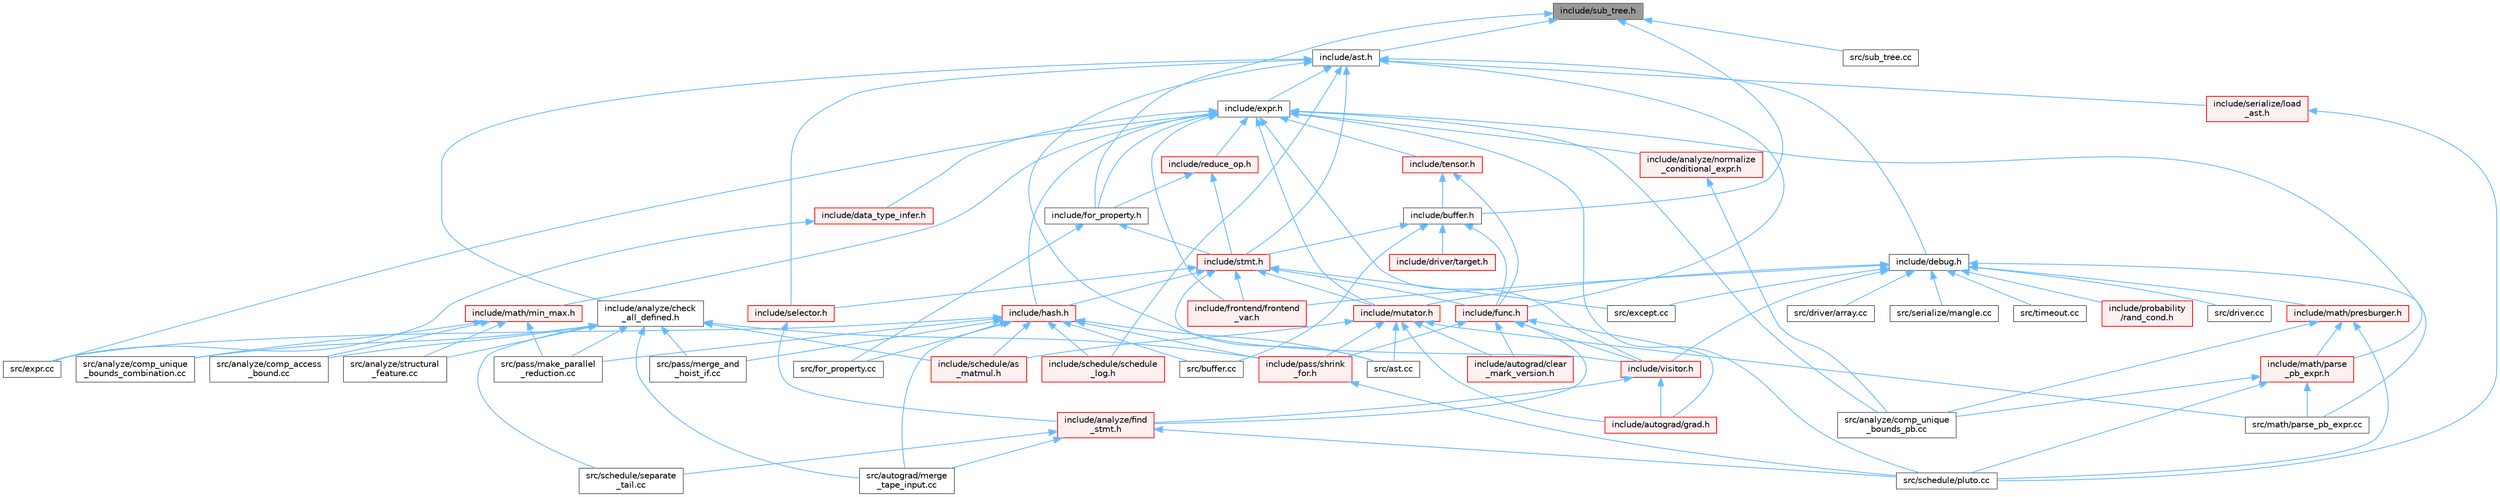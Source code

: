 digraph "include/sub_tree.h"
{
 // LATEX_PDF_SIZE
  bgcolor="transparent";
  edge [fontname=Helvetica,fontsize=10,labelfontname=Helvetica,labelfontsize=10];
  node [fontname=Helvetica,fontsize=10,shape=box,height=0.2,width=0.4];
  Node1 [label="include/sub_tree.h",height=0.2,width=0.4,color="gray40", fillcolor="grey60", style="filled", fontcolor="black",tooltip=" "];
  Node1 -> Node2 [dir="back",color="steelblue1",style="solid"];
  Node2 [label="include/ast.h",height=0.2,width=0.4,color="grey40", fillcolor="white", style="filled",URL="$ast_8h.html",tooltip=" "];
  Node2 -> Node3 [dir="back",color="steelblue1",style="solid"];
  Node3 [label="include/analyze/check\l_all_defined.h",height=0.2,width=0.4,color="grey40", fillcolor="white", style="filled",URL="$check__all__defined_8h.html",tooltip=" "];
  Node3 -> Node4 [dir="back",color="steelblue1",style="solid"];
  Node4 [label="include/pass/shrink\l_for.h",height=0.2,width=0.4,color="red", fillcolor="#FFF0F0", style="filled",URL="$shrink__for_8h.html",tooltip=" "];
  Node4 -> Node10 [dir="back",color="steelblue1",style="solid"];
  Node10 [label="src/schedule/pluto.cc",height=0.2,width=0.4,color="grey40", fillcolor="white", style="filled",URL="$pluto_8cc.html",tooltip=" "];
  Node3 -> Node11 [dir="back",color="steelblue1",style="solid"];
  Node11 [label="include/schedule/as\l_matmul.h",height=0.2,width=0.4,color="red", fillcolor="#FFF0F0", style="filled",URL="$as__matmul_8h.html",tooltip=" "];
  Node3 -> Node43 [dir="back",color="steelblue1",style="solid"];
  Node43 [label="src/analyze/comp_access\l_bound.cc",height=0.2,width=0.4,color="grey40", fillcolor="white", style="filled",URL="$comp__access__bound_8cc.html",tooltip=" "];
  Node3 -> Node44 [dir="back",color="steelblue1",style="solid"];
  Node44 [label="src/analyze/comp_unique\l_bounds_combination.cc",height=0.2,width=0.4,color="grey40", fillcolor="white", style="filled",URL="$comp__unique__bounds__combination_8cc.html",tooltip=" "];
  Node3 -> Node45 [dir="back",color="steelblue1",style="solid"];
  Node45 [label="src/analyze/structural\l_feature.cc",height=0.2,width=0.4,color="grey40", fillcolor="white", style="filled",URL="$structural__feature_8cc.html",tooltip=" "];
  Node3 -> Node46 [dir="back",color="steelblue1",style="solid"];
  Node46 [label="src/autograd/merge\l_tape_input.cc",height=0.2,width=0.4,color="grey40", fillcolor="white", style="filled",URL="$merge__tape__input_8cc.html",tooltip=" "];
  Node3 -> Node47 [dir="back",color="steelblue1",style="solid"];
  Node47 [label="src/pass/make_parallel\l_reduction.cc",height=0.2,width=0.4,color="grey40", fillcolor="white", style="filled",URL="$make__parallel__reduction_8cc.html",tooltip=" "];
  Node3 -> Node48 [dir="back",color="steelblue1",style="solid"];
  Node48 [label="src/pass/merge_and\l_hoist_if.cc",height=0.2,width=0.4,color="grey40", fillcolor="white", style="filled",URL="$merge__and__hoist__if_8cc.html",tooltip=" "];
  Node3 -> Node34 [dir="back",color="steelblue1",style="solid"];
  Node34 [label="src/schedule/separate\l_tail.cc",height=0.2,width=0.4,color="grey40", fillcolor="white", style="filled",URL="$separate__tail_8cc.html",tooltip=" "];
  Node2 -> Node49 [dir="back",color="steelblue1",style="solid"];
  Node49 [label="include/debug.h",height=0.2,width=0.4,color="grey40", fillcolor="white", style="filled",URL="$debug_8h.html",tooltip=" "];
  Node49 -> Node50 [dir="back",color="steelblue1",style="solid"];
  Node50 [label="include/frontend/frontend\l_var.h",height=0.2,width=0.4,color="red", fillcolor="#FFF0F0", style="filled",URL="$frontend__var_8h.html",tooltip=" "];
  Node49 -> Node54 [dir="back",color="steelblue1",style="solid"];
  Node54 [label="include/math/presburger.h",height=0.2,width=0.4,color="red", fillcolor="#FFF0F0", style="filled",URL="$presburger_8h.html",tooltip=" "];
  Node54 -> Node82 [dir="back",color="steelblue1",style="solid"];
  Node82 [label="include/math/parse\l_pb_expr.h",height=0.2,width=0.4,color="red", fillcolor="#FFF0F0", style="filled",URL="$parse__pb__expr_8h.html",tooltip=" "];
  Node82 -> Node65 [dir="back",color="steelblue1",style="solid"];
  Node65 [label="src/analyze/comp_unique\l_bounds_pb.cc",height=0.2,width=0.4,color="grey40", fillcolor="white", style="filled",URL="$comp__unique__bounds__pb_8cc.html",tooltip=" "];
  Node82 -> Node83 [dir="back",color="steelblue1",style="solid"];
  Node83 [label="src/math/parse_pb_expr.cc",height=0.2,width=0.4,color="grey40", fillcolor="white", style="filled",URL="$parse__pb__expr_8cc.html",tooltip=" "];
  Node82 -> Node10 [dir="back",color="steelblue1",style="solid"];
  Node54 -> Node65 [dir="back",color="steelblue1",style="solid"];
  Node54 -> Node10 [dir="back",color="steelblue1",style="solid"];
  Node49 -> Node85 [dir="back",color="steelblue1",style="solid"];
  Node85 [label="include/mutator.h",height=0.2,width=0.4,color="red", fillcolor="#FFF0F0", style="filled",URL="$mutator_8h.html",tooltip=" "];
  Node85 -> Node88 [dir="back",color="steelblue1",style="solid"];
  Node88 [label="include/autograd/clear\l_mark_version.h",height=0.2,width=0.4,color="red", fillcolor="#FFF0F0", style="filled",URL="$clear__mark__version_8h.html",tooltip=" "];
  Node85 -> Node95 [dir="back",color="steelblue1",style="solid"];
  Node95 [label="include/autograd/grad.h",height=0.2,width=0.4,color="red", fillcolor="#FFF0F0", style="filled",URL="$grad_8h.html",tooltip=" "];
  Node85 -> Node4 [dir="back",color="steelblue1",style="solid"];
  Node85 -> Node11 [dir="back",color="steelblue1",style="solid"];
  Node85 -> Node167 [dir="back",color="steelblue1",style="solid"];
  Node167 [label="src/ast.cc",height=0.2,width=0.4,color="grey40", fillcolor="white", style="filled",URL="$ast_8cc.html",tooltip=" "];
  Node85 -> Node83 [dir="back",color="steelblue1",style="solid"];
  Node49 -> Node170 [dir="back",color="steelblue1",style="solid"];
  Node170 [label="include/probability\l/rand_cond.h",height=0.2,width=0.4,color="red", fillcolor="#FFF0F0", style="filled",URL="$rand__cond_8h.html",tooltip=" "];
  Node49 -> Node175 [dir="back",color="steelblue1",style="solid"];
  Node175 [label="include/visitor.h",height=0.2,width=0.4,color="red", fillcolor="#FFF0F0", style="filled",URL="$visitor_8h.html",tooltip=" "];
  Node175 -> Node197 [dir="back",color="steelblue1",style="solid"];
  Node197 [label="include/analyze/find\l_stmt.h",height=0.2,width=0.4,color="red", fillcolor="#FFF0F0", style="filled",URL="$find__stmt_8h.html",tooltip=" "];
  Node197 -> Node46 [dir="back",color="steelblue1",style="solid"];
  Node197 -> Node10 [dir="back",color="steelblue1",style="solid"];
  Node197 -> Node34 [dir="back",color="steelblue1",style="solid"];
  Node175 -> Node95 [dir="back",color="steelblue1",style="solid"];
  Node49 -> Node221 [dir="back",color="steelblue1",style="solid"];
  Node221 [label="src/driver.cc",height=0.2,width=0.4,color="grey40", fillcolor="white", style="filled",URL="$driver_8cc.html",tooltip=" "];
  Node49 -> Node222 [dir="back",color="steelblue1",style="solid"];
  Node222 [label="src/driver/array.cc",height=0.2,width=0.4,color="grey40", fillcolor="white", style="filled",URL="$array_8cc.html",tooltip=" "];
  Node49 -> Node13 [dir="back",color="steelblue1",style="solid"];
  Node13 [label="src/except.cc",height=0.2,width=0.4,color="grey40", fillcolor="white", style="filled",URL="$except_8cc.html",tooltip=" "];
  Node49 -> Node83 [dir="back",color="steelblue1",style="solid"];
  Node49 -> Node223 [dir="back",color="steelblue1",style="solid"];
  Node223 [label="src/serialize/mangle.cc",height=0.2,width=0.4,color="grey40", fillcolor="white", style="filled",URL="$mangle_8cc.html",tooltip=" "];
  Node49 -> Node224 [dir="back",color="steelblue1",style="solid"];
  Node224 [label="src/timeout.cc",height=0.2,width=0.4,color="grey40", fillcolor="white", style="filled",URL="$timeout_8cc.html",tooltip=" "];
  Node2 -> Node225 [dir="back",color="steelblue1",style="solid"];
  Node225 [label="include/expr.h",height=0.2,width=0.4,color="grey40", fillcolor="white", style="filled",URL="$expr_8h.html",tooltip=" "];
  Node225 -> Node226 [dir="back",color="steelblue1",style="solid"];
  Node226 [label="include/analyze/normalize\l_conditional_expr.h",height=0.2,width=0.4,color="red", fillcolor="#FFF0F0", style="filled",URL="$normalize__conditional__expr_8h.html",tooltip=" "];
  Node226 -> Node65 [dir="back",color="steelblue1",style="solid"];
  Node225 -> Node227 [dir="back",color="steelblue1",style="solid"];
  Node227 [label="include/data_type_infer.h",height=0.2,width=0.4,color="red", fillcolor="#FFF0F0", style="filled",URL="$data__type__infer_8h.html",tooltip=" "];
  Node227 -> Node228 [dir="back",color="steelblue1",style="solid"];
  Node228 [label="src/expr.cc",height=0.2,width=0.4,color="grey40", fillcolor="white", style="filled",URL="$expr_8cc.html",tooltip=" "];
  Node225 -> Node229 [dir="back",color="steelblue1",style="solid"];
  Node229 [label="include/for_property.h",height=0.2,width=0.4,color="grey40", fillcolor="white", style="filled",URL="$for__property_8h.html",tooltip=" "];
  Node229 -> Node230 [dir="back",color="steelblue1",style="solid"];
  Node230 [label="include/stmt.h",height=0.2,width=0.4,color="red", fillcolor="#FFF0F0", style="filled",URL="$stmt_8h.html",tooltip=" "];
  Node230 -> Node50 [dir="back",color="steelblue1",style="solid"];
  Node230 -> Node239 [dir="back",color="steelblue1",style="solid"];
  Node239 [label="include/func.h",height=0.2,width=0.4,color="red", fillcolor="#FFF0F0", style="filled",URL="$func_8h.html",tooltip=" "];
  Node239 -> Node197 [dir="back",color="steelblue1",style="solid"];
  Node239 -> Node88 [dir="back",color="steelblue1",style="solid"];
  Node239 -> Node95 [dir="back",color="steelblue1",style="solid"];
  Node239 -> Node4 [dir="back",color="steelblue1",style="solid"];
  Node239 -> Node175 [dir="back",color="steelblue1",style="solid"];
  Node230 -> Node245 [dir="back",color="steelblue1",style="solid"];
  Node245 [label="include/hash.h",height=0.2,width=0.4,color="red", fillcolor="#FFF0F0", style="filled",URL="$hash_8h.html",tooltip=" "];
  Node245 -> Node4 [dir="back",color="steelblue1",style="solid"];
  Node245 -> Node11 [dir="back",color="steelblue1",style="solid"];
  Node245 -> Node246 [dir="back",color="steelblue1",style="solid"];
  Node246 [label="include/schedule/schedule\l_log.h",height=0.2,width=0.4,color="red", fillcolor="#FFF0F0", style="filled",URL="$schedule__log_8h.html",tooltip=" "];
  Node245 -> Node167 [dir="back",color="steelblue1",style="solid"];
  Node245 -> Node46 [dir="back",color="steelblue1",style="solid"];
  Node245 -> Node248 [dir="back",color="steelblue1",style="solid"];
  Node248 [label="src/buffer.cc",height=0.2,width=0.4,color="grey40", fillcolor="white", style="filled",URL="$buffer_8cc.html",tooltip=" "];
  Node245 -> Node228 [dir="back",color="steelblue1",style="solid"];
  Node245 -> Node249 [dir="back",color="steelblue1",style="solid"];
  Node249 [label="src/for_property.cc",height=0.2,width=0.4,color="grey40", fillcolor="white", style="filled",URL="$for__property_8cc.html",tooltip=" "];
  Node245 -> Node47 [dir="back",color="steelblue1",style="solid"];
  Node245 -> Node48 [dir="back",color="steelblue1",style="solid"];
  Node230 -> Node85 [dir="back",color="steelblue1",style="solid"];
  Node230 -> Node261 [dir="back",color="steelblue1",style="solid"];
  Node261 [label="include/selector.h",height=0.2,width=0.4,color="red", fillcolor="#FFF0F0", style="filled",URL="$selector_8h.html",tooltip=" "];
  Node261 -> Node197 [dir="back",color="steelblue1",style="solid"];
  Node230 -> Node175 [dir="back",color="steelblue1",style="solid"];
  Node230 -> Node13 [dir="back",color="steelblue1",style="solid"];
  Node229 -> Node249 [dir="back",color="steelblue1",style="solid"];
  Node225 -> Node50 [dir="back",color="steelblue1",style="solid"];
  Node225 -> Node245 [dir="back",color="steelblue1",style="solid"];
  Node225 -> Node263 [dir="back",color="steelblue1",style="solid"];
  Node263 [label="include/math/min_max.h",height=0.2,width=0.4,color="red", fillcolor="#FFF0F0", style="filled",URL="$min__max_8h.html",tooltip=" "];
  Node263 -> Node43 [dir="back",color="steelblue1",style="solid"];
  Node263 -> Node44 [dir="back",color="steelblue1",style="solid"];
  Node263 -> Node45 [dir="back",color="steelblue1",style="solid"];
  Node263 -> Node47 [dir="back",color="steelblue1",style="solid"];
  Node225 -> Node82 [dir="back",color="steelblue1",style="solid"];
  Node225 -> Node85 [dir="back",color="steelblue1",style="solid"];
  Node225 -> Node264 [dir="back",color="steelblue1",style="solid"];
  Node264 [label="include/reduce_op.h",height=0.2,width=0.4,color="red", fillcolor="#FFF0F0", style="filled",URL="$reduce__op_8h.html",tooltip=" "];
  Node264 -> Node229 [dir="back",color="steelblue1",style="solid"];
  Node264 -> Node230 [dir="back",color="steelblue1",style="solid"];
  Node225 -> Node266 [dir="back",color="steelblue1",style="solid"];
  Node266 [label="include/tensor.h",height=0.2,width=0.4,color="red", fillcolor="#FFF0F0", style="filled",URL="$tensor_8h.html",tooltip=" "];
  Node266 -> Node267 [dir="back",color="steelblue1",style="solid"];
  Node267 [label="include/buffer.h",height=0.2,width=0.4,color="grey40", fillcolor="white", style="filled",URL="$buffer_8h.html",tooltip=" "];
  Node267 -> Node268 [dir="back",color="steelblue1",style="solid"];
  Node268 [label="include/driver/target.h",height=0.2,width=0.4,color="red", fillcolor="#FFF0F0", style="filled",URL="$target_8h.html",tooltip=" "];
  Node267 -> Node239 [dir="back",color="steelblue1",style="solid"];
  Node267 -> Node230 [dir="back",color="steelblue1",style="solid"];
  Node267 -> Node248 [dir="back",color="steelblue1",style="solid"];
  Node266 -> Node239 [dir="back",color="steelblue1",style="solid"];
  Node225 -> Node175 [dir="back",color="steelblue1",style="solid"];
  Node225 -> Node65 [dir="back",color="steelblue1",style="solid"];
  Node225 -> Node228 [dir="back",color="steelblue1",style="solid"];
  Node225 -> Node10 [dir="back",color="steelblue1",style="solid"];
  Node2 -> Node239 [dir="back",color="steelblue1",style="solid"];
  Node2 -> Node246 [dir="back",color="steelblue1",style="solid"];
  Node2 -> Node261 [dir="back",color="steelblue1",style="solid"];
  Node2 -> Node278 [dir="back",color="steelblue1",style="solid"];
  Node278 [label="include/serialize/load\l_ast.h",height=0.2,width=0.4,color="red", fillcolor="#FFF0F0", style="filled",URL="$load__ast_8h.html",tooltip=" "];
  Node278 -> Node10 [dir="back",color="steelblue1",style="solid"];
  Node2 -> Node230 [dir="back",color="steelblue1",style="solid"];
  Node2 -> Node167 [dir="back",color="steelblue1",style="solid"];
  Node1 -> Node267 [dir="back",color="steelblue1",style="solid"];
  Node1 -> Node229 [dir="back",color="steelblue1",style="solid"];
  Node1 -> Node280 [dir="back",color="steelblue1",style="solid"];
  Node280 [label="src/sub_tree.cc",height=0.2,width=0.4,color="grey40", fillcolor="white", style="filled",URL="$sub__tree_8cc.html",tooltip=" "];
}
